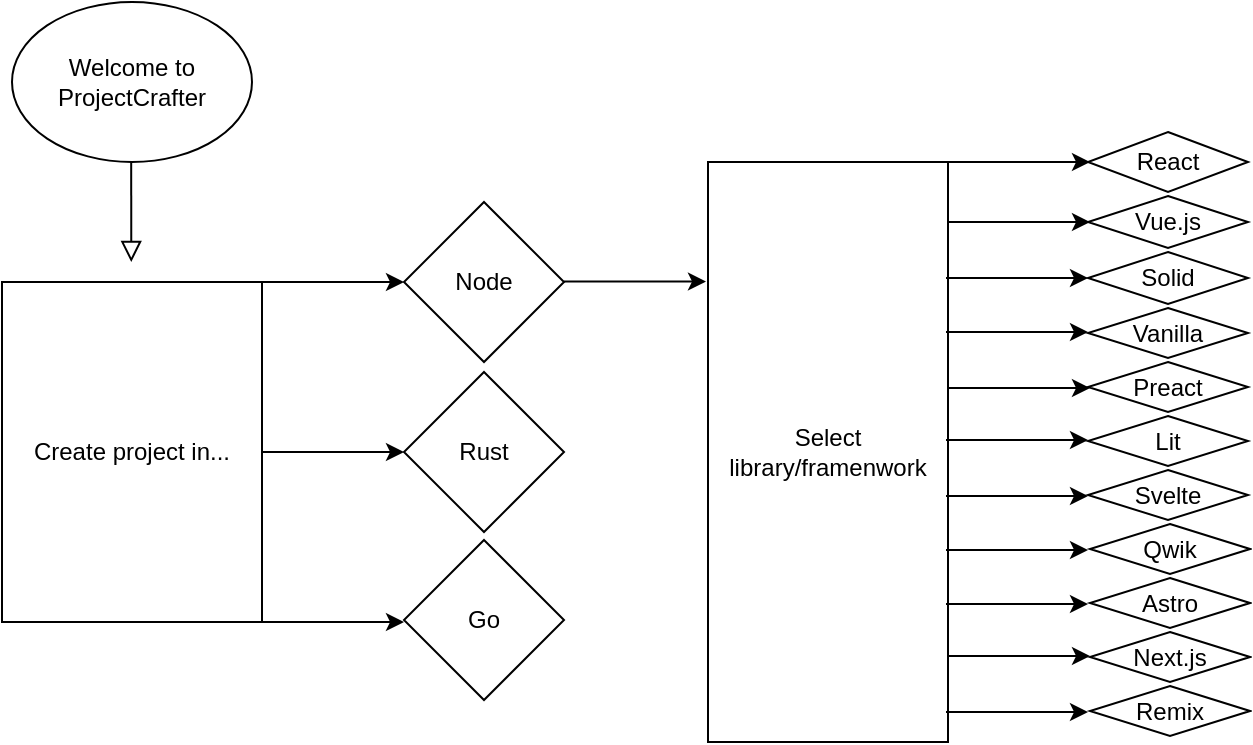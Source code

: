 <mxfile version="22.1.3" type="github">
  <diagram id="C5RBs43oDa-KdzZeNtuy" name="Page-1">
    <mxGraphModel dx="989" dy="523" grid="1" gridSize="10" guides="1" tooltips="1" connect="1" arrows="1" fold="1" page="1" pageScale="1" pageWidth="827" pageHeight="1169" math="0" shadow="0">
      <root>
        <mxCell id="WIyWlLk6GJQsqaUBKTNV-0" />
        <mxCell id="WIyWlLk6GJQsqaUBKTNV-1" parent="WIyWlLk6GJQsqaUBKTNV-0" />
        <mxCell id="WIyWlLk6GJQsqaUBKTNV-2" value="" style="rounded=0;html=1;jettySize=auto;orthogonalLoop=1;fontSize=11;endArrow=block;endFill=0;endSize=8;strokeWidth=1;shadow=0;labelBackgroundColor=none;edgeStyle=orthogonalEdgeStyle;" parent="WIyWlLk6GJQsqaUBKTNV-1" edge="1">
          <mxGeometry relative="1" as="geometry">
            <mxPoint x="104.6" y="110" as="sourcePoint" />
            <mxPoint x="104.64" y="160.032" as="targetPoint" />
          </mxGeometry>
        </mxCell>
        <mxCell id="THDxb9W78TxWYa1F1FSr-1" value="Welcome to ProjectCrafter" style="ellipse;whiteSpace=wrap;html=1;" vertex="1" parent="WIyWlLk6GJQsqaUBKTNV-1">
          <mxGeometry x="45" y="30" width="120" height="80" as="geometry" />
        </mxCell>
        <mxCell id="THDxb9W78TxWYa1F1FSr-2" value="Create project in..." style="rounded=0;whiteSpace=wrap;html=1;" vertex="1" parent="WIyWlLk6GJQsqaUBKTNV-1">
          <mxGeometry x="40" y="170" width="130" height="170" as="geometry" />
        </mxCell>
        <mxCell id="THDxb9W78TxWYa1F1FSr-7" value="Node" style="rhombus;whiteSpace=wrap;html=1;" vertex="1" parent="WIyWlLk6GJQsqaUBKTNV-1">
          <mxGeometry x="241" y="130" width="80" height="80" as="geometry" />
        </mxCell>
        <mxCell id="THDxb9W78TxWYa1F1FSr-10" value="" style="endArrow=classic;html=1;rounded=0;entryX=0;entryY=0.5;entryDx=0;entryDy=0;exitX=1;exitY=0;exitDx=0;exitDy=0;" edge="1" parent="WIyWlLk6GJQsqaUBKTNV-1" source="THDxb9W78TxWYa1F1FSr-2" target="THDxb9W78TxWYa1F1FSr-7">
          <mxGeometry width="50" height="50" relative="1" as="geometry">
            <mxPoint x="180" y="180" as="sourcePoint" />
            <mxPoint x="200" y="140" as="targetPoint" />
          </mxGeometry>
        </mxCell>
        <mxCell id="THDxb9W78TxWYa1F1FSr-11" value="Rust" style="rhombus;whiteSpace=wrap;html=1;" vertex="1" parent="WIyWlLk6GJQsqaUBKTNV-1">
          <mxGeometry x="241" y="215" width="80" height="80" as="geometry" />
        </mxCell>
        <mxCell id="THDxb9W78TxWYa1F1FSr-12" value="Go" style="rhombus;whiteSpace=wrap;html=1;" vertex="1" parent="WIyWlLk6GJQsqaUBKTNV-1">
          <mxGeometry x="241" y="299" width="80" height="80" as="geometry" />
        </mxCell>
        <mxCell id="THDxb9W78TxWYa1F1FSr-13" value="" style="endArrow=classic;html=1;rounded=0;entryX=0;entryY=0.5;entryDx=0;entryDy=0;exitX=1;exitY=0;exitDx=0;exitDy=0;" edge="1" parent="WIyWlLk6GJQsqaUBKTNV-1">
          <mxGeometry width="50" height="50" relative="1" as="geometry">
            <mxPoint x="170" y="255" as="sourcePoint" />
            <mxPoint x="241" y="255" as="targetPoint" />
          </mxGeometry>
        </mxCell>
        <mxCell id="THDxb9W78TxWYa1F1FSr-14" value="" style="endArrow=classic;html=1;rounded=0;entryX=0;entryY=0.5;entryDx=0;entryDy=0;exitX=1;exitY=0;exitDx=0;exitDy=0;" edge="1" parent="WIyWlLk6GJQsqaUBKTNV-1">
          <mxGeometry width="50" height="50" relative="1" as="geometry">
            <mxPoint x="170" y="340" as="sourcePoint" />
            <mxPoint x="241" y="340" as="targetPoint" />
          </mxGeometry>
        </mxCell>
        <mxCell id="THDxb9W78TxWYa1F1FSr-19" value="" style="endArrow=classic;html=1;rounded=0;entryX=0;entryY=0.5;entryDx=0;entryDy=0;exitX=1;exitY=0;exitDx=0;exitDy=0;" edge="1" parent="WIyWlLk6GJQsqaUBKTNV-1">
          <mxGeometry width="50" height="50" relative="1" as="geometry">
            <mxPoint x="321" y="169.77" as="sourcePoint" />
            <mxPoint x="392" y="169.77" as="targetPoint" />
          </mxGeometry>
        </mxCell>
        <mxCell id="THDxb9W78TxWYa1F1FSr-20" value="Select library/framenwork" style="rounded=0;whiteSpace=wrap;html=1;" vertex="1" parent="WIyWlLk6GJQsqaUBKTNV-1">
          <mxGeometry x="393" y="110" width="120" height="290" as="geometry" />
        </mxCell>
        <mxCell id="THDxb9W78TxWYa1F1FSr-21" value="" style="endArrow=classic;html=1;rounded=0;entryX=0;entryY=0.5;entryDx=0;entryDy=0;exitX=1;exitY=0;exitDx=0;exitDy=0;" edge="1" parent="WIyWlLk6GJQsqaUBKTNV-1">
          <mxGeometry width="50" height="50" relative="1" as="geometry">
            <mxPoint x="513" y="110" as="sourcePoint" />
            <mxPoint x="584" y="110" as="targetPoint" />
            <Array as="points">
              <mxPoint x="550" y="110" />
            </Array>
          </mxGeometry>
        </mxCell>
        <mxCell id="THDxb9W78TxWYa1F1FSr-23" value="React" style="rhombus;whiteSpace=wrap;html=1;" vertex="1" parent="WIyWlLk6GJQsqaUBKTNV-1">
          <mxGeometry x="583" y="95" width="80" height="30" as="geometry" />
        </mxCell>
        <mxCell id="THDxb9W78TxWYa1F1FSr-24" value="" style="endArrow=classic;html=1;rounded=0;entryX=0;entryY=0.5;entryDx=0;entryDy=0;exitX=1;exitY=0;exitDx=0;exitDy=0;" edge="1" parent="WIyWlLk6GJQsqaUBKTNV-1">
          <mxGeometry width="50" height="50" relative="1" as="geometry">
            <mxPoint x="513" y="140" as="sourcePoint" />
            <mxPoint x="584" y="140" as="targetPoint" />
            <Array as="points">
              <mxPoint x="550" y="140" />
            </Array>
          </mxGeometry>
        </mxCell>
        <mxCell id="THDxb9W78TxWYa1F1FSr-25" value="Vue.js" style="rhombus;whiteSpace=wrap;html=1;" vertex="1" parent="WIyWlLk6GJQsqaUBKTNV-1">
          <mxGeometry x="583" y="127" width="80" height="26" as="geometry" />
        </mxCell>
        <mxCell id="THDxb9W78TxWYa1F1FSr-26" value="Solid" style="rhombus;whiteSpace=wrap;html=1;" vertex="1" parent="WIyWlLk6GJQsqaUBKTNV-1">
          <mxGeometry x="583" y="155" width="80" height="26" as="geometry" />
        </mxCell>
        <mxCell id="THDxb9W78TxWYa1F1FSr-27" value="Vanilla" style="rhombus;whiteSpace=wrap;html=1;" vertex="1" parent="WIyWlLk6GJQsqaUBKTNV-1">
          <mxGeometry x="583" y="183" width="80" height="25" as="geometry" />
        </mxCell>
        <mxCell id="THDxb9W78TxWYa1F1FSr-28" value="Preact" style="rhombus;whiteSpace=wrap;html=1;" vertex="1" parent="WIyWlLk6GJQsqaUBKTNV-1">
          <mxGeometry x="583" y="210" width="80" height="25" as="geometry" />
        </mxCell>
        <mxCell id="THDxb9W78TxWYa1F1FSr-29" value="Lit" style="rhombus;whiteSpace=wrap;html=1;" vertex="1" parent="WIyWlLk6GJQsqaUBKTNV-1">
          <mxGeometry x="583" y="237" width="80" height="25" as="geometry" />
        </mxCell>
        <mxCell id="THDxb9W78TxWYa1F1FSr-30" value="Svelte" style="rhombus;whiteSpace=wrap;html=1;" vertex="1" parent="WIyWlLk6GJQsqaUBKTNV-1">
          <mxGeometry x="583" y="264" width="80" height="25" as="geometry" />
        </mxCell>
        <mxCell id="THDxb9W78TxWYa1F1FSr-31" value="Qwik" style="rhombus;whiteSpace=wrap;html=1;" vertex="1" parent="WIyWlLk6GJQsqaUBKTNV-1">
          <mxGeometry x="584" y="291" width="80" height="25" as="geometry" />
        </mxCell>
        <mxCell id="THDxb9W78TxWYa1F1FSr-32" value="Astro" style="rhombus;whiteSpace=wrap;html=1;" vertex="1" parent="WIyWlLk6GJQsqaUBKTNV-1">
          <mxGeometry x="584" y="318" width="80" height="25" as="geometry" />
        </mxCell>
        <mxCell id="THDxb9W78TxWYa1F1FSr-33" value="Next.js" style="rhombus;whiteSpace=wrap;html=1;" vertex="1" parent="WIyWlLk6GJQsqaUBKTNV-1">
          <mxGeometry x="584" y="345" width="80" height="25" as="geometry" />
        </mxCell>
        <mxCell id="THDxb9W78TxWYa1F1FSr-34" value="Remix" style="rhombus;whiteSpace=wrap;html=1;" vertex="1" parent="WIyWlLk6GJQsqaUBKTNV-1">
          <mxGeometry x="584" y="372" width="80" height="25" as="geometry" />
        </mxCell>
        <mxCell id="THDxb9W78TxWYa1F1FSr-35" value="" style="endArrow=classic;html=1;rounded=0;entryX=0;entryY=0.5;entryDx=0;entryDy=0;exitX=1;exitY=0;exitDx=0;exitDy=0;" edge="1" parent="WIyWlLk6GJQsqaUBKTNV-1">
          <mxGeometry width="50" height="50" relative="1" as="geometry">
            <mxPoint x="512" y="168" as="sourcePoint" />
            <mxPoint x="583" y="168" as="targetPoint" />
            <Array as="points">
              <mxPoint x="549" y="168" />
            </Array>
          </mxGeometry>
        </mxCell>
        <mxCell id="THDxb9W78TxWYa1F1FSr-36" value="" style="endArrow=classic;html=1;rounded=0;entryX=0;entryY=0.5;entryDx=0;entryDy=0;exitX=1;exitY=0;exitDx=0;exitDy=0;" edge="1" parent="WIyWlLk6GJQsqaUBKTNV-1">
          <mxGeometry width="50" height="50" relative="1" as="geometry">
            <mxPoint x="512" y="195" as="sourcePoint" />
            <mxPoint x="583" y="195" as="targetPoint" />
            <Array as="points">
              <mxPoint x="549" y="195" />
            </Array>
          </mxGeometry>
        </mxCell>
        <mxCell id="THDxb9W78TxWYa1F1FSr-37" value="" style="endArrow=classic;html=1;rounded=0;entryX=0;entryY=0.5;entryDx=0;entryDy=0;exitX=1;exitY=0;exitDx=0;exitDy=0;" edge="1" parent="WIyWlLk6GJQsqaUBKTNV-1">
          <mxGeometry width="50" height="50" relative="1" as="geometry">
            <mxPoint x="513" y="223" as="sourcePoint" />
            <mxPoint x="584" y="223" as="targetPoint" />
            <Array as="points">
              <mxPoint x="550" y="223" />
            </Array>
          </mxGeometry>
        </mxCell>
        <mxCell id="THDxb9W78TxWYa1F1FSr-38" value="" style="endArrow=classic;html=1;rounded=0;entryX=0;entryY=0.5;entryDx=0;entryDy=0;exitX=1;exitY=0;exitDx=0;exitDy=0;" edge="1" parent="WIyWlLk6GJQsqaUBKTNV-1">
          <mxGeometry width="50" height="50" relative="1" as="geometry">
            <mxPoint x="512" y="249" as="sourcePoint" />
            <mxPoint x="583" y="249" as="targetPoint" />
            <Array as="points">
              <mxPoint x="549" y="249" />
            </Array>
          </mxGeometry>
        </mxCell>
        <mxCell id="THDxb9W78TxWYa1F1FSr-39" value="" style="endArrow=classic;html=1;rounded=0;entryX=0;entryY=0.5;entryDx=0;entryDy=0;exitX=1;exitY=0;exitDx=0;exitDy=0;" edge="1" parent="WIyWlLk6GJQsqaUBKTNV-1">
          <mxGeometry width="50" height="50" relative="1" as="geometry">
            <mxPoint x="512" y="277" as="sourcePoint" />
            <mxPoint x="583" y="277" as="targetPoint" />
            <Array as="points">
              <mxPoint x="549" y="277" />
            </Array>
          </mxGeometry>
        </mxCell>
        <mxCell id="THDxb9W78TxWYa1F1FSr-40" value="" style="endArrow=classic;html=1;rounded=0;entryX=0;entryY=0.5;entryDx=0;entryDy=0;exitX=1;exitY=0;exitDx=0;exitDy=0;" edge="1" parent="WIyWlLk6GJQsqaUBKTNV-1">
          <mxGeometry width="50" height="50" relative="1" as="geometry">
            <mxPoint x="512" y="304" as="sourcePoint" />
            <mxPoint x="583" y="304" as="targetPoint" />
            <Array as="points">
              <mxPoint x="549" y="304" />
            </Array>
          </mxGeometry>
        </mxCell>
        <mxCell id="THDxb9W78TxWYa1F1FSr-41" value="" style="endArrow=classic;html=1;rounded=0;entryX=0;entryY=0.5;entryDx=0;entryDy=0;exitX=1;exitY=0;exitDx=0;exitDy=0;" edge="1" parent="WIyWlLk6GJQsqaUBKTNV-1">
          <mxGeometry width="50" height="50" relative="1" as="geometry">
            <mxPoint x="512" y="331" as="sourcePoint" />
            <mxPoint x="583" y="331" as="targetPoint" />
            <Array as="points">
              <mxPoint x="549" y="331" />
            </Array>
          </mxGeometry>
        </mxCell>
        <mxCell id="THDxb9W78TxWYa1F1FSr-42" value="" style="endArrow=classic;html=1;rounded=0;entryX=0;entryY=0.5;entryDx=0;entryDy=0;exitX=1;exitY=0;exitDx=0;exitDy=0;" edge="1" parent="WIyWlLk6GJQsqaUBKTNV-1">
          <mxGeometry width="50" height="50" relative="1" as="geometry">
            <mxPoint x="513" y="357" as="sourcePoint" />
            <mxPoint x="584" y="357" as="targetPoint" />
            <Array as="points">
              <mxPoint x="550" y="357" />
            </Array>
          </mxGeometry>
        </mxCell>
        <mxCell id="THDxb9W78TxWYa1F1FSr-43" value="" style="endArrow=classic;html=1;rounded=0;entryX=0;entryY=0.5;entryDx=0;entryDy=0;exitX=1;exitY=0;exitDx=0;exitDy=0;" edge="1" parent="WIyWlLk6GJQsqaUBKTNV-1">
          <mxGeometry width="50" height="50" relative="1" as="geometry">
            <mxPoint x="512" y="385" as="sourcePoint" />
            <mxPoint x="583" y="385" as="targetPoint" />
            <Array as="points">
              <mxPoint x="549" y="385" />
            </Array>
          </mxGeometry>
        </mxCell>
      </root>
    </mxGraphModel>
  </diagram>
</mxfile>
